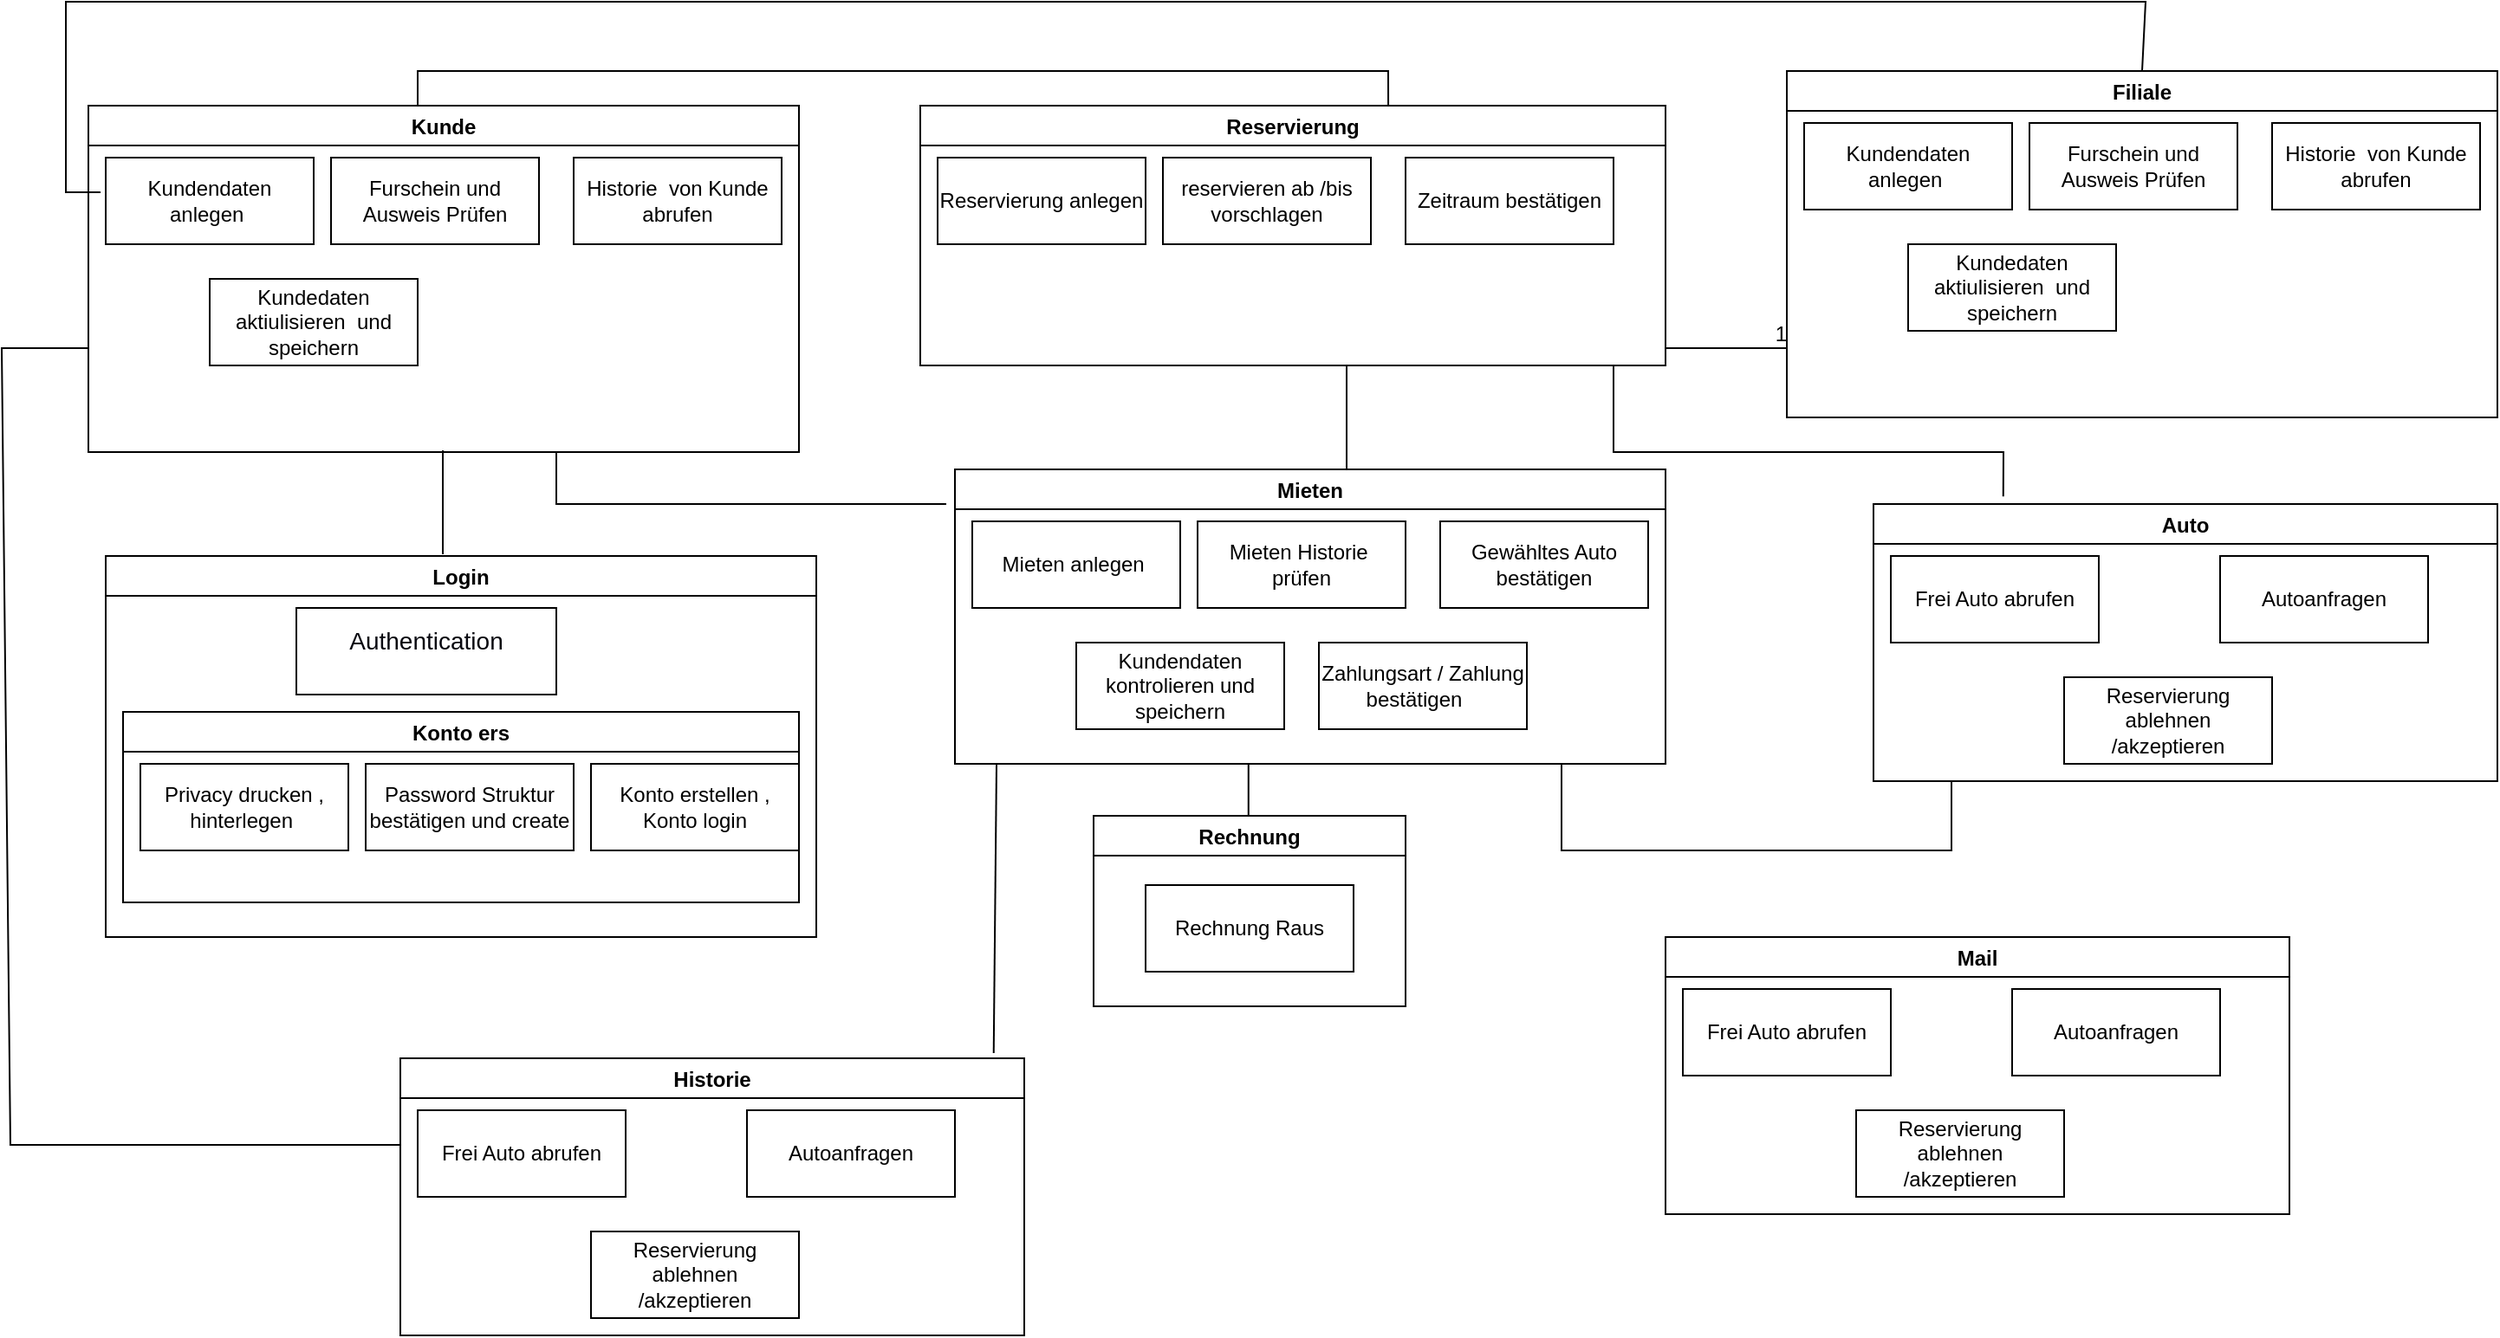 <mxfile version="13.9.9" type="device"><diagram id="BlkgUGK6XHYs0NwCA2cz" name="Page-1"><mxGraphModel dx="1364" dy="618" grid="1" gridSize="10" guides="1" tooltips="1" connect="1" arrows="1" fold="1" page="1" pageScale="1" pageWidth="827" pageHeight="1169" math="0" shadow="0"><root><mxCell id="0"/><mxCell id="1" parent="0"/><mxCell id="WgYs79bpaigP6qvJIgrO-122" value="Kunde" style="swimlane;" vertex="1" parent="1"><mxGeometry x="100" y="110" width="410" height="200" as="geometry"/></mxCell><mxCell id="WgYs79bpaigP6qvJIgrO-125" value="Kundendaten anlegen&amp;nbsp;" style="rounded=0;whiteSpace=wrap;html=1;" vertex="1" parent="WgYs79bpaigP6qvJIgrO-122"><mxGeometry x="10" y="30" width="120" height="50" as="geometry"/></mxCell><mxCell id="WgYs79bpaigP6qvJIgrO-126" value="Furschein und Ausweis Prüfen" style="rounded=0;whiteSpace=wrap;html=1;" vertex="1" parent="WgYs79bpaigP6qvJIgrO-122"><mxGeometry x="140" y="30" width="120" height="50" as="geometry"/></mxCell><mxCell id="WgYs79bpaigP6qvJIgrO-127" value="Historie&amp;nbsp; von Kunde abrufen&lt;span style=&quot;color: rgba(0 , 0 , 0 , 0) ; font-family: monospace ; font-size: 0px&quot;&gt;%3CmxGraphModel%3E%3Croot%3E%3CmxCell%20id%3D%220%22%2F%3E%3CmxCell%20id%3D%221%22%20parent%3D%220%22%2F%3E%3CmxCell%20id%3D%222%22%20value%3D%22Kundendaten%20anlegen%26amp%3Bnbsp%3B%22%20style%3D%22rounded%3D0%3BwhiteSpace%3Dwrap%3Bhtml%3D1%3B%22%20vertex%3D%221%22%20parent%3D%221%22%3E%3CmxGeometry%20x%3D%22110%22%20y%3D%22140%22%20width%3D%22120%22%20height%3D%2250%22%20as%3D%22geometry%22%2F%3E%3C%2FmxCell%3E%3C%2Froot%3E%3C%2FmxGraphModel%3E&lt;/span&gt;" style="rounded=0;whiteSpace=wrap;html=1;" vertex="1" parent="WgYs79bpaigP6qvJIgrO-122"><mxGeometry x="280" y="30" width="120" height="50" as="geometry"/></mxCell><mxCell id="WgYs79bpaigP6qvJIgrO-128" value="Kundedaten aktiulisieren&amp;nbsp; und speichern" style="rounded=0;whiteSpace=wrap;html=1;" vertex="1" parent="WgYs79bpaigP6qvJIgrO-122"><mxGeometry x="70" y="100" width="120" height="50" as="geometry"/></mxCell><mxCell id="WgYs79bpaigP6qvJIgrO-129" value="Reservierung" style="swimlane;" vertex="1" parent="1"><mxGeometry x="580" y="110" width="430" height="150" as="geometry"/></mxCell><mxCell id="WgYs79bpaigP6qvJIgrO-130" value="Reservierung anlegen" style="rounded=0;whiteSpace=wrap;html=1;" vertex="1" parent="WgYs79bpaigP6qvJIgrO-129"><mxGeometry x="10" y="30" width="120" height="50" as="geometry"/></mxCell><mxCell id="WgYs79bpaigP6qvJIgrO-131" value="reservieren ab /bis vorschlagen" style="rounded=0;whiteSpace=wrap;html=1;" vertex="1" parent="WgYs79bpaigP6qvJIgrO-129"><mxGeometry x="140" y="30" width="120" height="50" as="geometry"/></mxCell><mxCell id="WgYs79bpaigP6qvJIgrO-132" value="Zeitraum bestätigen" style="rounded=0;whiteSpace=wrap;html=1;" vertex="1" parent="WgYs79bpaigP6qvJIgrO-129"><mxGeometry x="280" y="30" width="120" height="50" as="geometry"/></mxCell><mxCell id="WgYs79bpaigP6qvJIgrO-134" value="Login" style="swimlane;" vertex="1" parent="1"><mxGeometry x="110" y="370" width="410" height="220" as="geometry"/></mxCell><mxCell id="WgYs79bpaigP6qvJIgrO-138" value="&lt;h1 style=&quot;box-sizing: border-box ; border: 0px solid rgb(231 , 232 , 242) ; margin: 0px 0px 0.65em ; font-weight: 500 ; line-height: 1.125em ; color: rgb(9 , 9 , 16) ; font-family: , , , , &amp;#34;blinkmacsystemfont&amp;#34; , &amp;#34;segoe ui&amp;#34; , &amp;#34;roboto&amp;#34; , &amp;#34;helvetica neue&amp;#34; , &amp;#34;arial&amp;#34; , &amp;#34;noto sans&amp;#34; , sans-serif , &amp;#34;apple color emoji&amp;#34; , &amp;#34;segoe ui emoji&amp;#34; , &amp;#34;segoe ui symbol&amp;#34; , &amp;#34;noto color emoji&amp;#34;&quot;&gt;&lt;font style=&quot;font-size: 14px&quot;&gt;Authentication&lt;/font&gt;&lt;/h1&gt;" style="rounded=0;whiteSpace=wrap;html=1;" vertex="1" parent="WgYs79bpaigP6qvJIgrO-134"><mxGeometry x="110" y="30" width="150" height="50" as="geometry"/></mxCell><mxCell id="WgYs79bpaigP6qvJIgrO-154" value="Konto ers" style="swimlane;" vertex="1" parent="WgYs79bpaigP6qvJIgrO-134"><mxGeometry x="10" y="90" width="390" height="110" as="geometry"/></mxCell><mxCell id="WgYs79bpaigP6qvJIgrO-155" value="Privacy drucken , hinterlegen&amp;nbsp;" style="rounded=0;whiteSpace=wrap;html=1;" vertex="1" parent="WgYs79bpaigP6qvJIgrO-154"><mxGeometry x="10" y="30" width="120" height="50" as="geometry"/></mxCell><mxCell id="WgYs79bpaigP6qvJIgrO-161" value="Password Struktur bestätigen und create" style="rounded=0;whiteSpace=wrap;html=1;" vertex="1" parent="WgYs79bpaigP6qvJIgrO-154"><mxGeometry x="140" y="30" width="120" height="50" as="geometry"/></mxCell><mxCell id="WgYs79bpaigP6qvJIgrO-162" value="Konto erstellen , Konto login" style="rounded=0;whiteSpace=wrap;html=1;" vertex="1" parent="WgYs79bpaigP6qvJIgrO-154"><mxGeometry x="270" y="30" width="120" height="50" as="geometry"/></mxCell><mxCell id="WgYs79bpaigP6qvJIgrO-139" value="Rechnung" style="swimlane;" vertex="1" parent="1"><mxGeometry x="680" y="520" width="180" height="110" as="geometry"/></mxCell><mxCell id="WgYs79bpaigP6qvJIgrO-141" value="Rechnung Raus" style="rounded=0;whiteSpace=wrap;html=1;" vertex="1" parent="WgYs79bpaigP6qvJIgrO-139"><mxGeometry x="30" y="40" width="120" height="50" as="geometry"/></mxCell><mxCell id="WgYs79bpaigP6qvJIgrO-144" value="Filiale" style="swimlane;" vertex="1" parent="1"><mxGeometry x="1080" y="90" width="410" height="200" as="geometry"/></mxCell><mxCell id="WgYs79bpaigP6qvJIgrO-145" value="Kundendaten anlegen&amp;nbsp;" style="rounded=0;whiteSpace=wrap;html=1;" vertex="1" parent="WgYs79bpaigP6qvJIgrO-144"><mxGeometry x="10" y="30" width="120" height="50" as="geometry"/></mxCell><mxCell id="WgYs79bpaigP6qvJIgrO-146" value="Furschein und Ausweis Prüfen" style="rounded=0;whiteSpace=wrap;html=1;" vertex="1" parent="WgYs79bpaigP6qvJIgrO-144"><mxGeometry x="140" y="30" width="120" height="50" as="geometry"/></mxCell><mxCell id="WgYs79bpaigP6qvJIgrO-147" value="Historie&amp;nbsp; von Kunde abrufen&lt;span style=&quot;color: rgba(0 , 0 , 0 , 0) ; font-family: monospace ; font-size: 0px&quot;&gt;%3CmxGraphModel%3E%3Croot%3E%3CmxCell%20id%3D%220%22%2F%3E%3CmxCell%20id%3D%221%22%20parent%3D%220%22%2F%3E%3CmxCell%20id%3D%222%22%20value%3D%22Kundendaten%20anlegen%26amp%3Bnbsp%3B%22%20style%3D%22rounded%3D0%3BwhiteSpace%3Dwrap%3Bhtml%3D1%3B%22%20vertex%3D%221%22%20parent%3D%221%22%3E%3CmxGeometry%20x%3D%22110%22%20y%3D%22140%22%20width%3D%22120%22%20height%3D%2250%22%20as%3D%22geometry%22%2F%3E%3C%2FmxCell%3E%3C%2Froot%3E%3C%2FmxGraphModel%3E&lt;/span&gt;" style="rounded=0;whiteSpace=wrap;html=1;" vertex="1" parent="WgYs79bpaigP6qvJIgrO-144"><mxGeometry x="280" y="30" width="120" height="50" as="geometry"/></mxCell><mxCell id="WgYs79bpaigP6qvJIgrO-148" value="Kundedaten aktiulisieren&amp;nbsp; und speichern" style="rounded=0;whiteSpace=wrap;html=1;" vertex="1" parent="WgYs79bpaigP6qvJIgrO-144"><mxGeometry x="70" y="100" width="120" height="50" as="geometry"/></mxCell><mxCell id="WgYs79bpaigP6qvJIgrO-185" value="" style="endArrow=none;html=1;rounded=0;" edge="1" parent="WgYs79bpaigP6qvJIgrO-144"><mxGeometry relative="1" as="geometry"><mxPoint x="-70" y="160" as="sourcePoint"/><mxPoint y="160" as="targetPoint"/></mxGeometry></mxCell><mxCell id="WgYs79bpaigP6qvJIgrO-186" value="1" style="resizable=0;html=1;align=right;verticalAlign=bottom;" connectable="0" vertex="1" parent="WgYs79bpaigP6qvJIgrO-185"><mxGeometry x="1" relative="1" as="geometry"/></mxCell><mxCell id="WgYs79bpaigP6qvJIgrO-172" value="Mieten" style="swimlane;" vertex="1" parent="1"><mxGeometry x="600" y="320" width="410" height="170" as="geometry"/></mxCell><mxCell id="WgYs79bpaigP6qvJIgrO-173" value="Mieten anlegen&amp;nbsp;" style="rounded=0;whiteSpace=wrap;html=1;" vertex="1" parent="WgYs79bpaigP6qvJIgrO-172"><mxGeometry x="10" y="30" width="120" height="50" as="geometry"/></mxCell><mxCell id="WgYs79bpaigP6qvJIgrO-174" value="Mieten Historie&amp;nbsp; prüfen" style="rounded=0;whiteSpace=wrap;html=1;" vertex="1" parent="WgYs79bpaigP6qvJIgrO-172"><mxGeometry x="140" y="30" width="120" height="50" as="geometry"/></mxCell><mxCell id="WgYs79bpaigP6qvJIgrO-175" value="Gewähltes Auto bestätigen" style="rounded=0;whiteSpace=wrap;html=1;" vertex="1" parent="WgYs79bpaigP6qvJIgrO-172"><mxGeometry x="280" y="30" width="120" height="50" as="geometry"/></mxCell><mxCell id="WgYs79bpaigP6qvJIgrO-176" value="Kundendaten kontrolieren und speichern" style="rounded=0;whiteSpace=wrap;html=1;" vertex="1" parent="WgYs79bpaigP6qvJIgrO-172"><mxGeometry x="70" y="100" width="120" height="50" as="geometry"/></mxCell><mxCell id="WgYs79bpaigP6qvJIgrO-177" value="Zahlungsart / Zahlung bestätigen&amp;nbsp; &amp;nbsp;" style="rounded=0;whiteSpace=wrap;html=1;" vertex="1" parent="WgYs79bpaigP6qvJIgrO-172"><mxGeometry x="210" y="100" width="120" height="50" as="geometry"/></mxCell><mxCell id="WgYs79bpaigP6qvJIgrO-181" value="" style="endArrow=none;html=1;rounded=0;entryX=0.628;entryY=0;entryDx=0;entryDy=0;entryPerimeter=0;" edge="1" parent="1" target="WgYs79bpaigP6qvJIgrO-129"><mxGeometry relative="1" as="geometry"><mxPoint x="290" y="110" as="sourcePoint"/><mxPoint x="340" y="80" as="targetPoint"/><Array as="points"><mxPoint x="290" y="90"/><mxPoint x="560" y="90"/><mxPoint x="850" y="90"/></Array></mxGeometry></mxCell><mxCell id="WgYs79bpaigP6qvJIgrO-182" value="" style="endArrow=none;html=1;rounded=0;exitX=0;exitY=0.25;exitDx=0;exitDy=0;entryX=0.5;entryY=0;entryDx=0;entryDy=0;" edge="1" parent="1" target="WgYs79bpaigP6qvJIgrO-144"><mxGeometry relative="1" as="geometry"><mxPoint x="107" y="160" as="sourcePoint"/><mxPoint x="1290" y="80" as="targetPoint"/><Array as="points"><mxPoint x="87" y="160"/><mxPoint x="87" y="50"/><mxPoint x="567" y="50"/><mxPoint x="1287" y="50"/></Array></mxGeometry></mxCell><mxCell id="WgYs79bpaigP6qvJIgrO-179" value="" style="endArrow=none;html=1;rounded=0;" edge="1" parent="1"><mxGeometry relative="1" as="geometry"><mxPoint x="304.5" y="369" as="sourcePoint"/><mxPoint x="304.5" y="309" as="targetPoint"/></mxGeometry></mxCell><mxCell id="WgYs79bpaigP6qvJIgrO-183" value="" style="endArrow=none;html=1;rounded=0;" edge="1" parent="1"><mxGeometry relative="1" as="geometry"><mxPoint x="826" y="320" as="sourcePoint"/><mxPoint x="826" y="260" as="targetPoint"/></mxGeometry></mxCell><mxCell id="WgYs79bpaigP6qvJIgrO-184" value="" style="endArrow=none;html=1;rounded=0;" edge="1" parent="1"><mxGeometry relative="1" as="geometry"><mxPoint x="769.38" y="520" as="sourcePoint"/><mxPoint x="769.38" y="490" as="targetPoint"/></mxGeometry></mxCell><mxCell id="WgYs79bpaigP6qvJIgrO-149" value="Auto" style="swimlane;" vertex="1" parent="1"><mxGeometry x="1130" y="340" width="360" height="160" as="geometry"/></mxCell><mxCell id="WgYs79bpaigP6qvJIgrO-150" value="Frei Auto abrufen" style="rounded=0;whiteSpace=wrap;html=1;" vertex="1" parent="WgYs79bpaigP6qvJIgrO-149"><mxGeometry x="10" y="30" width="120" height="50" as="geometry"/></mxCell><mxCell id="WgYs79bpaigP6qvJIgrO-151" value="Autoanfragen" style="rounded=0;whiteSpace=wrap;html=1;" vertex="1" parent="WgYs79bpaigP6qvJIgrO-149"><mxGeometry x="200" y="30" width="120" height="50" as="geometry"/></mxCell><mxCell id="WgYs79bpaigP6qvJIgrO-153" value="Reservierung ablehnen /akzeptieren" style="rounded=0;whiteSpace=wrap;html=1;" vertex="1" parent="WgYs79bpaigP6qvJIgrO-149"><mxGeometry x="110" y="100" width="120" height="50" as="geometry"/></mxCell><mxCell id="WgYs79bpaigP6qvJIgrO-187" value="" style="endArrow=none;html=1;rounded=0;exitX=0.208;exitY=-0.027;exitDx=0;exitDy=0;exitPerimeter=0;" edge="1" parent="1" source="WgYs79bpaigP6qvJIgrO-149"><mxGeometry relative="1" as="geometry"><mxPoint x="1210" y="310" as="sourcePoint"/><mxPoint x="980" y="260" as="targetPoint"/><Array as="points"><mxPoint x="1205" y="310"/><mxPoint x="980" y="310"/></Array></mxGeometry></mxCell><mxCell id="WgYs79bpaigP6qvJIgrO-188" value="" style="endArrow=none;html=1;rounded=0;" edge="1" parent="1"><mxGeometry relative="1" as="geometry"><mxPoint x="1175" y="500" as="sourcePoint"/><mxPoint x="950" y="490.0" as="targetPoint"/><Array as="points"><mxPoint x="1175" y="540"/><mxPoint x="1050" y="540"/><mxPoint x="950" y="540"/></Array></mxGeometry></mxCell><mxCell id="WgYs79bpaigP6qvJIgrO-189" value="" style="endArrow=none;html=1;rounded=0;" edge="1" parent="1"><mxGeometry relative="1" as="geometry"><mxPoint x="595" y="340" as="sourcePoint"/><mxPoint x="370" y="310" as="targetPoint"/><Array as="points"><mxPoint x="570" y="340"/><mxPoint x="595" y="340"/><mxPoint x="470" y="340"/><mxPoint x="370" y="340"/></Array></mxGeometry></mxCell><mxCell id="WgYs79bpaigP6qvJIgrO-190" value="Mail" style="swimlane;" vertex="1" parent="1"><mxGeometry x="1010" y="590" width="360" height="160" as="geometry"/></mxCell><mxCell id="WgYs79bpaigP6qvJIgrO-191" value="Frei Auto abrufen" style="rounded=0;whiteSpace=wrap;html=1;" vertex="1" parent="WgYs79bpaigP6qvJIgrO-190"><mxGeometry x="10" y="30" width="120" height="50" as="geometry"/></mxCell><mxCell id="WgYs79bpaigP6qvJIgrO-192" value="Autoanfragen" style="rounded=0;whiteSpace=wrap;html=1;" vertex="1" parent="WgYs79bpaigP6qvJIgrO-190"><mxGeometry x="200" y="30" width="120" height="50" as="geometry"/></mxCell><mxCell id="WgYs79bpaigP6qvJIgrO-193" value="Reservierung ablehnen /akzeptieren" style="rounded=0;whiteSpace=wrap;html=1;" vertex="1" parent="WgYs79bpaigP6qvJIgrO-190"><mxGeometry x="110" y="100" width="120" height="50" as="geometry"/></mxCell><mxCell id="WgYs79bpaigP6qvJIgrO-194" value="Historie" style="swimlane;" vertex="1" parent="1"><mxGeometry x="280" y="660" width="360" height="160" as="geometry"/></mxCell><mxCell id="WgYs79bpaigP6qvJIgrO-195" value="Frei Auto abrufen" style="rounded=0;whiteSpace=wrap;html=1;" vertex="1" parent="WgYs79bpaigP6qvJIgrO-194"><mxGeometry x="10" y="30" width="120" height="50" as="geometry"/></mxCell><mxCell id="WgYs79bpaigP6qvJIgrO-196" value="Autoanfragen" style="rounded=0;whiteSpace=wrap;html=1;" vertex="1" parent="WgYs79bpaigP6qvJIgrO-194"><mxGeometry x="200" y="30" width="120" height="50" as="geometry"/></mxCell><mxCell id="WgYs79bpaigP6qvJIgrO-197" value="Reservierung ablehnen /akzeptieren" style="rounded=0;whiteSpace=wrap;html=1;" vertex="1" parent="WgYs79bpaigP6qvJIgrO-194"><mxGeometry x="110" y="100" width="120" height="50" as="geometry"/></mxCell><mxCell id="WgYs79bpaigP6qvJIgrO-198" value="" style="endArrow=none;html=1;rounded=0;" edge="1" parent="1"><mxGeometry relative="1" as="geometry"><mxPoint x="280" y="710.0" as="sourcePoint"/><mxPoint x="100" y="250" as="targetPoint"/><Array as="points"><mxPoint x="255" y="710"/><mxPoint x="280" y="710"/><mxPoint x="155" y="710"/><mxPoint x="55" y="710"/><mxPoint x="50" y="250"/></Array></mxGeometry></mxCell><mxCell id="WgYs79bpaigP6qvJIgrO-199" value="" style="endArrow=none;html=1;rounded=0;exitX=0.951;exitY=-0.019;exitDx=0;exitDy=0;exitPerimeter=0;" edge="1" parent="1" source="WgYs79bpaigP6qvJIgrO-194"><mxGeometry relative="1" as="geometry"><mxPoint x="624" y="650" as="sourcePoint"/><mxPoint x="624" y="490" as="targetPoint"/></mxGeometry></mxCell></root></mxGraphModel></diagram></mxfile>